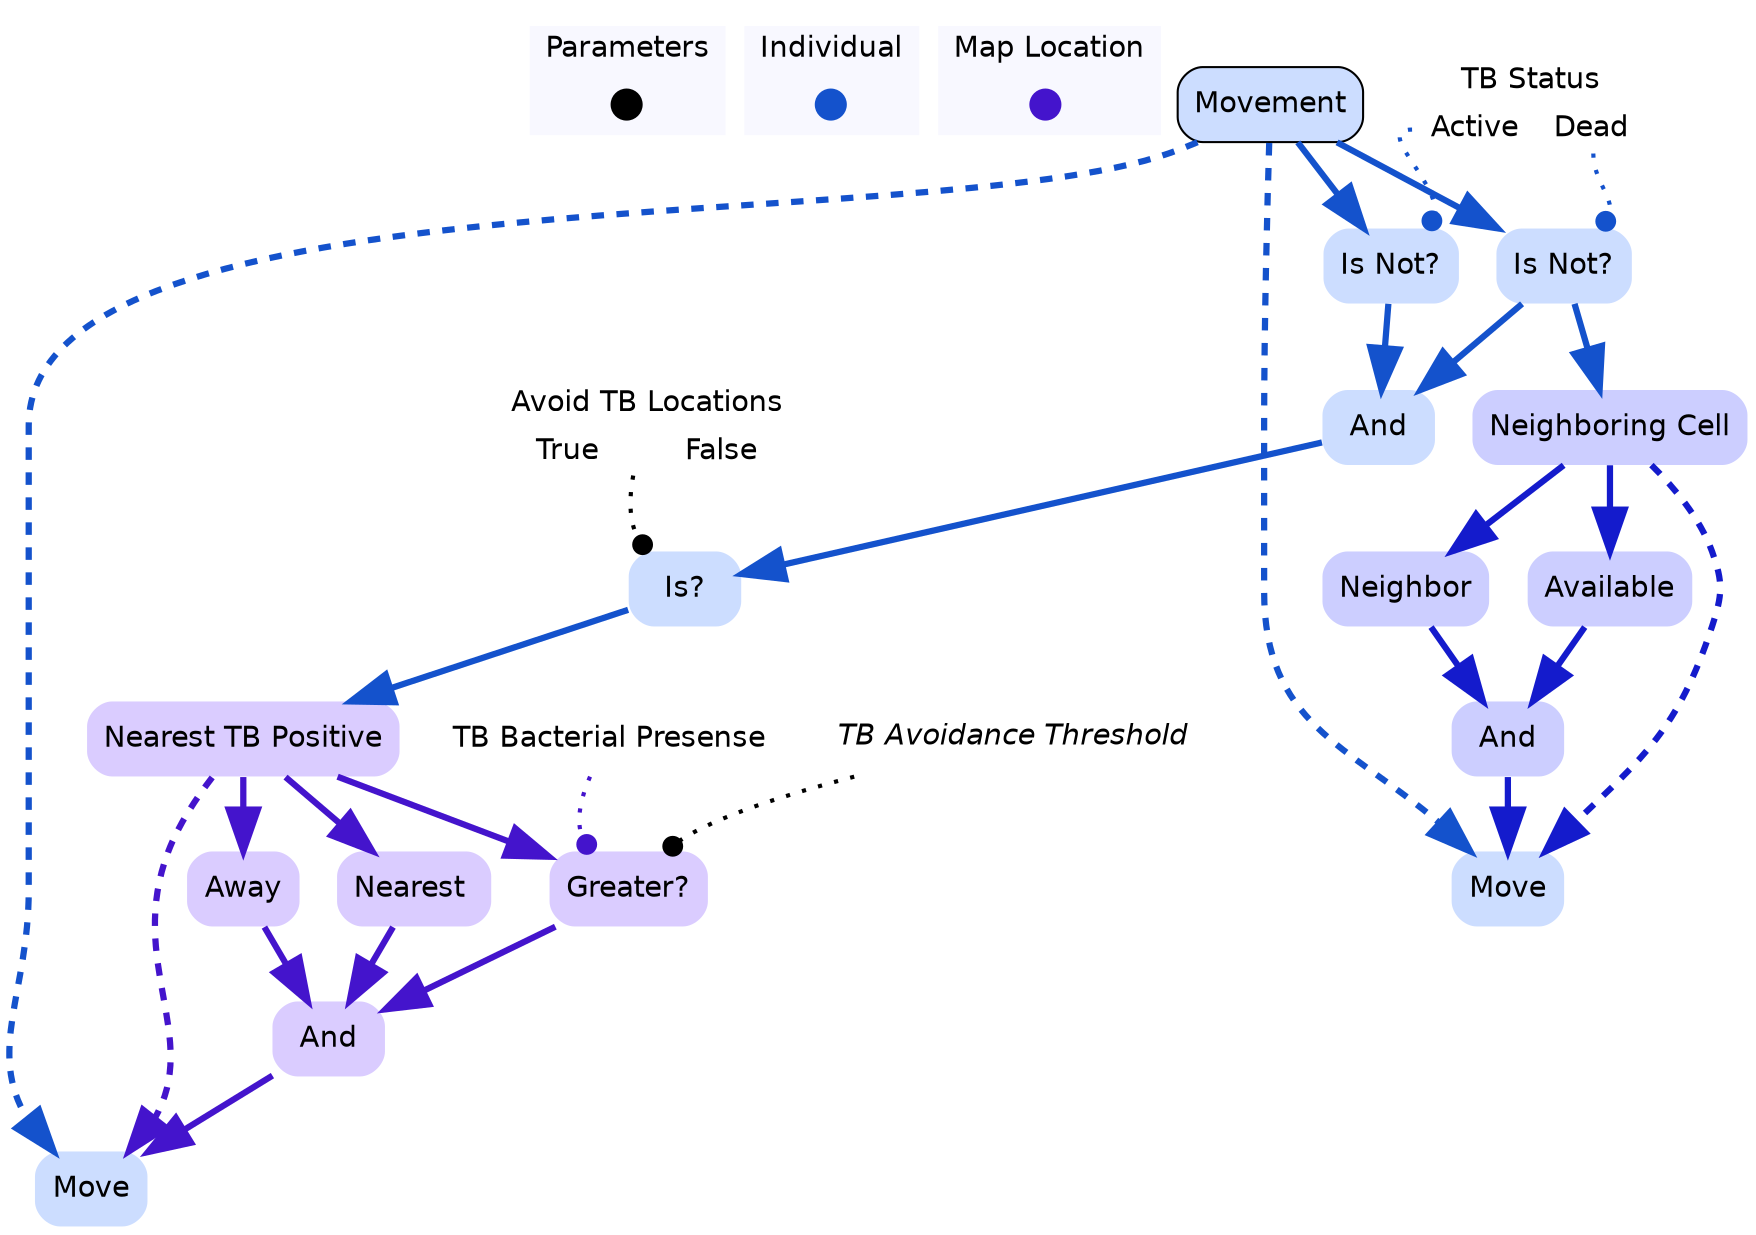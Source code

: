 digraph movement {

	subgraph clustercontextKey {
		fontname=Helvetica;
		label="Parameters";
		style="filled";
		fillcolor=ghostwhite;
		color=white;
		labeljust=l;
		contextOverview [style=filled,shape=point,fixedsize=true,width=.2,height=.2,fontcolor=white,color="black",label=""];
	}
	subgraph clusterindividualKey {
		fontname=Helvetica;
		nodesep=0.1;
		style="filled";
		fillcolor=ghostwhite;
		label="Individual";
		color=white;
		labeljust=l;
		movementOverview [fontname=Helvetica,style=filled,shape=point,fixedsize=true,width=.2,height=.2,fontcolor=white,color="0.611, 0.9 , 0.8",label="",URL="individual__Overview.svg"];

	}
	subgraph clustermapLocationKey {
		fontname=Helvetica;
		nodesep=0.1;
		style="filled";
		fillcolor=ghostwhite;
		label="Map Location";
		color=white;
		labeljust=l;
		nearestTBPositiveOverview [fontname=Helvetica,style=filled,shape=point,fixedsize=true,width=.2,height=.2,fontcolor=white,color="0.710, 0.9 , 0.8",label="",URL="mapLocation__Overview.svg"];

	}
		individualtBStatusRecord [shape=record,fontname=Helvetica,style=filled,color=none,fillcolor=white,label="{<individualtBStatus> TB Status | {<individualtBStatusactive> Active|<individualtBStatusdead> Dead}}"];
		tBmodelavoidTBLocationsRecord [shape=record,fontname=Helvetica,style=filled,color=none,fillcolor=white,label="{<tBmodelavoidTBLocationsRecord> Avoid TB Locations | {<true> True| <false> False}}"];
		mapLocationtBBacterialPresense [shape=none,fontsize=14,style="filled",fontname=Helvetica,color=none,fillcolor=white,label="TB Bacterial Presense"];
		tBmodeltBAvoidanceThreshold [shape=none,fontsize=14,style="filled",fontname=Helvetica,color=none,fillcolor=white,label=<<i>TB Avoidance Threshold</i>>];

//subgraph clustermovement {
	//style=filled;
	//color=white;
	//fillcolor="0.0, 0.0, 0.98";
		movement [shape=box,style="rounded,filled",fontname=Helvetica,color=black,fillcolor="0.611, 0.2, 1.0",label="Movement",URL="individual_movement.svg"];
	movement ->  tBStatusDifferentDeadQuery [color="0.611, 0.9 , 0.8",penwidth=3.0,arrowsize=2.0];
	movement ->  tBStatusDifferentActiveQuery [color="0.611, 0.9 , 0.8",penwidth=3.0,arrowsize=2.0];
		moveIndividualCopy [shape=none,style="rounded,filled",fontname=Helvetica,color="0.611, 0.2, 1.0",label="Move"];
	movement ->  moveIndividualCopy:nw [style=dashed,color="0.611, 0.9 , 0.8",penwidth=3.0,arrowsize=2.0];
	nearestTBPositive -> moveIndividualCopy:ne [style=dashed,color="0.710, 0.9 , 0.8",penwidth=3.0,arrowsize=2.0];
		awayQuery [shape=none,style="rounded,filled",fontname=Helvetica,color="0.710, 0.2, 1.0",label="Away"];
	awayQuery ->  avoidedTBLocation [color="0.710, 0.9 , 0.8",penwidth=3.0,arrowsize=2.0];
		_TBStatusDifferentActiveQueryAndTBStatusDifferentDeadQuery_ [shape=none,style="rounded,filled",fontname=Helvetica,color="0.611, 0.2, 1.0",label="And"];
	_TBStatusDifferentActiveQueryAndTBStatusDifferentDeadQuery_ ->  identityAvoidTBLocationsQuery [color="0.611, 0.9 , 0.8",penwidth=3.0,arrowsize=2.0];
		identityAvoidTBLocationsQuery [shape=none,style="rounded,filled",fontname=Helvetica,color="0.611, 0.2, 1.0",label="Is?"];
	identityAvoidTBLocationsQuery ->  nearestTBPositive [color="0.611, 0.9 , 0.8",penwidth=3.0,arrowsize=2.0];
		moveAvailable [shape=none,style="rounded,filled",fontname=Helvetica,color="0.710, 0.2, 1.0",label="Nearest "];
	moveAvailable ->  avoidedTBLocation [color="0.710, 0.9 , 0.8",penwidth=3.0,arrowsize=2.0];
		neighborQueryCopyCopy [shape=none,style="rounded,filled",fontname=Helvetica,color="0.660, 0.2, 1.0",label="Neighbor"];
	neighborQueryCopyCopy ->  _And_NeighborQueryCopyCopy [color="0.660, 0.9 , 0.8",penwidth=3.0,arrowsize=2.0];
		availableQueryCopy [shape=none,style="rounded,filled",fontname=Helvetica,color="0.660, 0.2, 1.0",label="Available"];
	availableQueryCopy ->  _And_NeighborQueryCopyCopy [color="0.660, 0.9 , 0.8",penwidth=3.0,arrowsize=2.0];
		tBStatusDifferentActiveQuery [shape=none,style="rounded,filled",fontname=Helvetica,color="0.611, 0.2, 1.0",label="Is Not?"];
	tBStatusDifferentActiveQuery ->  _TBStatusDifferentActiveQueryAndTBStatusDifferentDeadQuery_ [color="0.611, 0.9 , 0.8",penwidth=3.0,arrowsize=2.0];
		moveIndividualCopyCopyCopy [shape=none,style="rounded,filled",fontname=Helvetica,color="0.611, 0.2, 1.0",label="Move"];
	movement ->  moveIndividualCopyCopyCopy:nw [style=dashed,color="0.611, 0.9 , 0.8",penwidth=3.0,arrowsize=2.0];
	neighboringCell -> moveIndividualCopyCopyCopy:ne [style=dashed,color="0.660, 0.9 , 0.8",penwidth=3.0,arrowsize=2.0];
		tBStatusDifferentDeadQuery [shape=none,style="rounded,filled",fontname=Helvetica,color="0.611, 0.2, 1.0",label="Is Not?"];
	tBStatusDifferentDeadQuery ->  neighboringCell [color="0.611, 0.9 , 0.8",penwidth=3.0,arrowsize=2.0];
	tBStatusDifferentDeadQuery ->  _TBStatusDifferentActiveQueryAndTBStatusDifferentDeadQuery_ [color="0.611, 0.9 , 0.8",penwidth=3.0,arrowsize=2.0];
		neighboringCell [shape=none,style="rounded,filled",fontname=Helvetica,color=gray,fillcolor="0.660, 0.2, 1.0",label="Neighboring Cell"];
	neighboringCell ->  availableQueryCopy [color="0.660, 0.9 , 0.8",penwidth=3.0,arrowsize=2.0];
	neighboringCell ->  neighborQueryCopyCopy [color="0.660, 0.9 , 0.8",penwidth=3.0,arrowsize=2.0];
		tBBacterialPresenseGreaterTBAvoidanceThresholdQuery [shape=none,style="rounded,filled",fontname=Helvetica,color="0.710, 0.2, 1.0",label="Greater?"];
	tBBacterialPresenseGreaterTBAvoidanceThresholdQuery ->  avoidedTBLocation [color="0.710, 0.9 , 0.8",penwidth=3.0,arrowsize=2.0];
		avoidedTBLocation [shape=none,style="rounded,filled",fontname=Helvetica,color="0.710, 0.2, 1.0",label="And"];
	avoidedTBLocation ->  moveIndividualCopy [color="0.710, 0.9 , 0.8",penwidth=3.0,arrowsize=2.0];
		_And_NeighborQueryCopyCopy [shape=none,style="rounded,filled",fontname=Helvetica,color="0.660, 0.2, 1.0",label="And"];
	_And_NeighborQueryCopyCopy ->  moveIndividualCopyCopyCopy [color="0.660, 0.9 , 0.8",penwidth=3.0,arrowsize=2.0];
		nearestTBPositive [shape=none,style="rounded,filled",fontname=Helvetica,color=gray,fillcolor="0.710, 0.2, 1.0",label="Nearest TB Positive"];
	nearestTBPositive ->  moveAvailable [color="0.710, 0.9 , 0.8",penwidth=3.0,arrowsize=2.0];
	nearestTBPositive ->  tBBacterialPresenseGreaterTBAvoidanceThresholdQuery [color="0.710, 0.9 , 0.8",penwidth=3.0,arrowsize=2.0];
	nearestTBPositive ->  awayQuery [color="0.710, 0.9 , 0.8",penwidth=3.0,arrowsize=2.0];
//}
		tBmodelavoidTBLocationsRecord -> identityAvoidTBLocationsQuery:nw [style=dotted,arrowhead=dot,color=black,penwidth=2.0];
		individualtBStatusRecord:individualtBStatusactive -> tBStatusDifferentActiveQuery:ne [style=dotted,arrowhead=dot,color="0.611, 0.9 , 0.8",penwidth=2.0];
		individualtBStatusRecord:individualtBStatusdead -> tBStatusDifferentDeadQuery:ne [style=dotted,arrowhead=dot,color="0.611, 0.9 , 0.8",penwidth=2.0];
		mapLocationtBBacterialPresense -> tBBacterialPresenseGreaterTBAvoidanceThresholdQuery:nw [style=dotted,arrowhead=dot,color="0.710, 0.9 , 0.8",penwidth=2.0];
		tBmodeltBAvoidanceThreshold -> tBBacterialPresenseGreaterTBAvoidanceThresholdQuery:ne [style=dotted,arrowhead=dot,color=black,penwidth=2.0];
}
